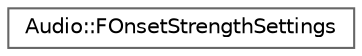 digraph "Graphical Class Hierarchy"
{
 // INTERACTIVE_SVG=YES
 // LATEX_PDF_SIZE
  bgcolor="transparent";
  edge [fontname=Helvetica,fontsize=10,labelfontname=Helvetica,labelfontsize=10];
  node [fontname=Helvetica,fontsize=10,shape=box,height=0.2,width=0.4];
  rankdir="LR";
  Node0 [id="Node000000",label="Audio::FOnsetStrengthSettings",height=0.2,width=0.4,color="grey40", fillcolor="white", style="filled",URL="$d0/d79/structAudio_1_1FOnsetStrengthSettings.html",tooltip="Onset strength settings."];
}
